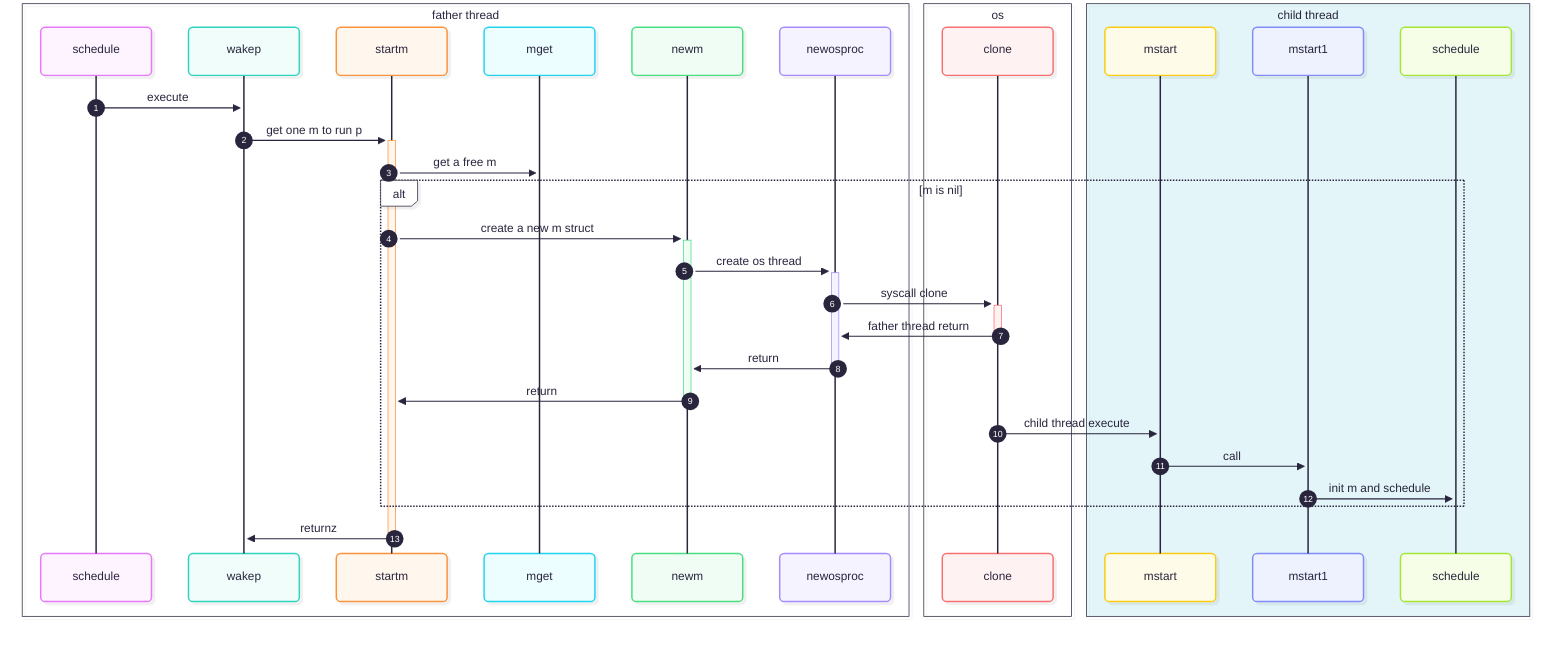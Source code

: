 ---
config:
  theme: redux-color
  look: neo
---
sequenceDiagram
  box father thread
  participant sc0 as schedule
  participant wakep as wakep
  participant startm as startm
  participant mget as mget
  participant newm as newm
  participant newosproc as newosproc
  end
  box os
  participant clone
  end 
  box rgba(13,166,199, 0.1) child thread
  participant mstart
  participant mstart1
  participant schedule as schedule
  end
  autonumber
  sc0 ->> wakep:execute
  wakep ->> +startm:get one m to run p

  startm ->> mget: get a free m
  alt m is nil
    startm ->> +newm: create a new m struct
    newm ->> +newosproc: create os thread
    newosproc ->>+ clone: syscall clone
    clone ->>- newosproc: father thread return
    newosproc ->> - newm:return
    newm ->> -startm:return
    clone ->> mstart: child thread execute
    mstart ->> mstart1: call
    mstart1 ->> schedule: init m and schedule
  end
  startm ->> -wakep:returnz